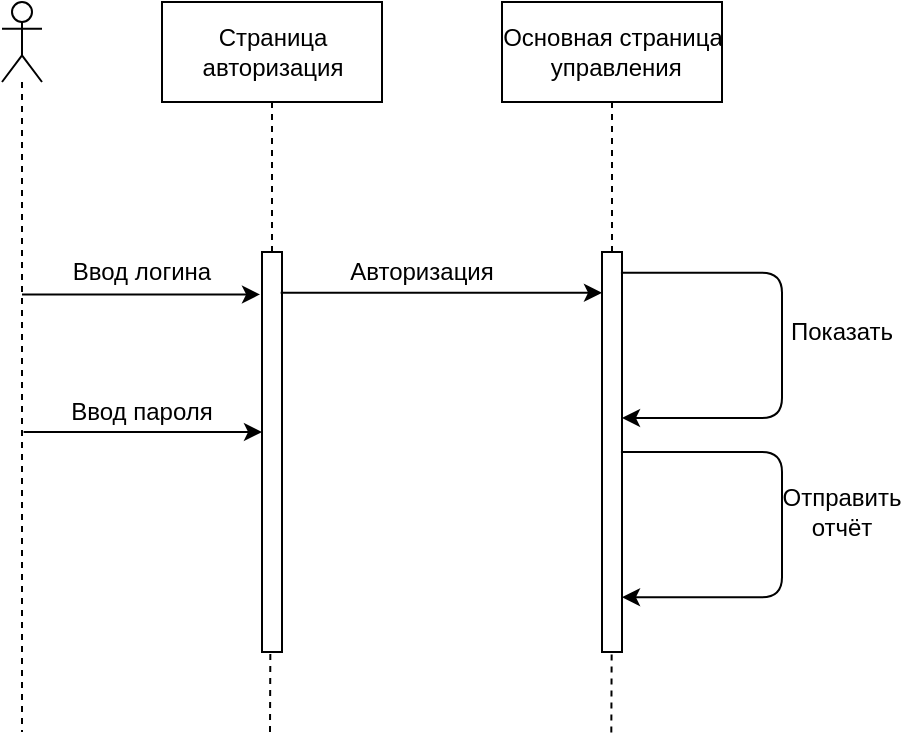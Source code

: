 <mxfile version="13.1.3" type="device"><diagram name="Page-1" id="13e1069c-82ec-6db2-03f1-153e76fe0fe0"><mxGraphModel dx="813" dy="426" grid="1" gridSize="10" guides="1" tooltips="1" connect="1" arrows="1" fold="1" page="1" pageScale="1" pageWidth="1100" pageHeight="850" background="#ffffff" math="0" shadow="0"><root><mxCell id="0"/><mxCell id="1" parent="0"/><mxCell id="4aqX-Mlz9TPG1s94ykdO-6" style="edgeStyle=orthogonalEdgeStyle;rounded=0;orthogonalLoop=1;jettySize=auto;html=1;entryX=0.5;entryY=1;entryDx=0;entryDy=0;endArrow=none;endFill=0;dashed=1;" edge="1" parent="1" source="4aqX-Mlz9TPG1s94ykdO-3" target="4aqX-Mlz9TPG1s94ykdO-4"><mxGeometry relative="1" as="geometry"/></mxCell><mxCell id="4aqX-Mlz9TPG1s94ykdO-3" value="" style="html=1;points=[];perimeter=orthogonalPerimeter;" vertex="1" parent="1"><mxGeometry x="360" y="320" width="10" height="200" as="geometry"/></mxCell><mxCell id="4aqX-Mlz9TPG1s94ykdO-4" value="Страница&lt;br&gt;авторизация" style="html=1;" vertex="1" parent="1"><mxGeometry x="310" y="195" width="110" height="50" as="geometry"/></mxCell><mxCell id="4aqX-Mlz9TPG1s94ykdO-5" value="" style="shape=umlLifeline;participant=umlActor;perimeter=lifelinePerimeter;whiteSpace=wrap;html=1;container=1;collapsible=0;recursiveResize=0;verticalAlign=top;spacingTop=36;labelBackgroundColor=#ffffff;outlineConnect=0;" vertex="1" parent="1"><mxGeometry x="230" y="195" width="20" height="365" as="geometry"/></mxCell><mxCell id="4aqX-Mlz9TPG1s94ykdO-7" value="" style="endArrow=none;dashed=1;html=1;entryX=0.417;entryY=0.999;entryDx=0;entryDy=0;entryPerimeter=0;" edge="1" parent="1" target="4aqX-Mlz9TPG1s94ykdO-3"><mxGeometry width="50" height="50" relative="1" as="geometry"><mxPoint x="364" y="560" as="sourcePoint"/><mxPoint x="330" y="590" as="targetPoint"/></mxGeometry></mxCell><mxCell id="4aqX-Mlz9TPG1s94ykdO-9" value="" style="endArrow=classic;html=1;entryX=-0.1;entryY=0.106;entryDx=0;entryDy=0;entryPerimeter=0;" edge="1" parent="1" source="4aqX-Mlz9TPG1s94ykdO-5" target="4aqX-Mlz9TPG1s94ykdO-3"><mxGeometry width="50" height="50" relative="1" as="geometry"><mxPoint x="260" y="340" as="sourcePoint"/><mxPoint x="480" y="450" as="targetPoint"/></mxGeometry></mxCell><mxCell id="4aqX-Mlz9TPG1s94ykdO-10" value="" style="endArrow=classic;html=1;entryX=-0.1;entryY=0.106;entryDx=0;entryDy=0;entryPerimeter=0;" edge="1" parent="1"><mxGeometry width="50" height="50" relative="1" as="geometry"><mxPoint x="240.81" y="410.0" as="sourcePoint"/><mxPoint x="360" y="410.0" as="targetPoint"/></mxGeometry></mxCell><mxCell id="4aqX-Mlz9TPG1s94ykdO-11" value="Ввод логина" style="text;html=1;strokeColor=none;fillColor=none;align=center;verticalAlign=middle;whiteSpace=wrap;rounded=0;" vertex="1" parent="1"><mxGeometry x="260" y="320" width="80" height="20" as="geometry"/></mxCell><mxCell id="4aqX-Mlz9TPG1s94ykdO-12" value="Ввод пароля" style="text;html=1;strokeColor=none;fillColor=none;align=center;verticalAlign=middle;whiteSpace=wrap;rounded=0;" vertex="1" parent="1"><mxGeometry x="260" y="390" width="80" height="20" as="geometry"/></mxCell><mxCell id="4aqX-Mlz9TPG1s94ykdO-13" style="edgeStyle=orthogonalEdgeStyle;rounded=0;orthogonalLoop=1;jettySize=auto;html=1;entryX=0.5;entryY=1;entryDx=0;entryDy=0;endArrow=none;endFill=0;dashed=1;" edge="1" parent="1" source="4aqX-Mlz9TPG1s94ykdO-14" target="4aqX-Mlz9TPG1s94ykdO-15"><mxGeometry relative="1" as="geometry"/></mxCell><mxCell id="4aqX-Mlz9TPG1s94ykdO-14" value="" style="html=1;points=[];perimeter=orthogonalPerimeter;" vertex="1" parent="1"><mxGeometry x="530" y="320" width="10" height="200" as="geometry"/></mxCell><mxCell id="4aqX-Mlz9TPG1s94ykdO-15" value="Основная страница&lt;br&gt;&amp;nbsp;управления" style="html=1;" vertex="1" parent="1"><mxGeometry x="480" y="195" width="110" height="50" as="geometry"/></mxCell><mxCell id="4aqX-Mlz9TPG1s94ykdO-16" value="" style="endArrow=none;dashed=1;html=1;entryX=0.417;entryY=0.999;entryDx=0;entryDy=0;entryPerimeter=0;" edge="1" parent="1"><mxGeometry width="50" height="50" relative="1" as="geometry"><mxPoint x="534.66" y="560.2" as="sourcePoint"/><mxPoint x="534.83" y="520" as="targetPoint"/></mxGeometry></mxCell><mxCell id="4aqX-Mlz9TPG1s94ykdO-17" value="" style="endArrow=classic;html=1;exitX=0.934;exitY=0.102;exitDx=0;exitDy=0;exitPerimeter=0;" edge="1" parent="1" source="4aqX-Mlz9TPG1s94ykdO-3" target="4aqX-Mlz9TPG1s94ykdO-14"><mxGeometry width="50" height="50" relative="1" as="geometry"><mxPoint x="430" y="290" as="sourcePoint"/><mxPoint x="480" y="240" as="targetPoint"/></mxGeometry></mxCell><mxCell id="4aqX-Mlz9TPG1s94ykdO-18" value="Авторизация" style="text;html=1;strokeColor=none;fillColor=none;align=center;verticalAlign=middle;whiteSpace=wrap;rounded=0;" vertex="1" parent="1"><mxGeometry x="400" y="320" width="80" height="20" as="geometry"/></mxCell><mxCell id="4aqX-Mlz9TPG1s94ykdO-21" value="" style="edgeStyle=segmentEdgeStyle;endArrow=classic;html=1;exitX=0.947;exitY=0.052;exitDx=0;exitDy=0;exitPerimeter=0;" edge="1" parent="1" source="4aqX-Mlz9TPG1s94ykdO-14" target="4aqX-Mlz9TPG1s94ykdO-14"><mxGeometry width="50" height="50" relative="1" as="geometry"><mxPoint x="540" y="402.5" as="sourcePoint"/><mxPoint x="541" y="403" as="targetPoint"/><Array as="points"><mxPoint x="620" y="330"/><mxPoint x="620" y="403"/></Array></mxGeometry></mxCell><mxCell id="4aqX-Mlz9TPG1s94ykdO-22" value="Показать" style="text;html=1;strokeColor=none;fillColor=none;align=center;verticalAlign=middle;whiteSpace=wrap;rounded=0;" vertex="1" parent="1"><mxGeometry x="630" y="350" width="40" height="20" as="geometry"/></mxCell><mxCell id="4aqX-Mlz9TPG1s94ykdO-23" value="" style="edgeStyle=segmentEdgeStyle;endArrow=classic;html=1;exitX=0.947;exitY=0.052;exitDx=0;exitDy=0;exitPerimeter=0;" edge="1" parent="1"><mxGeometry width="50" height="50" relative="1" as="geometry"><mxPoint x="539.47" y="420" as="sourcePoint"/><mxPoint x="540" y="492.6" as="targetPoint"/><Array as="points"><mxPoint x="620" y="419.6"/><mxPoint x="620" y="492.6"/></Array></mxGeometry></mxCell><mxCell id="4aqX-Mlz9TPG1s94ykdO-24" value="Отправить отчёт" style="text;html=1;strokeColor=none;fillColor=none;align=center;verticalAlign=middle;whiteSpace=wrap;rounded=0;" vertex="1" parent="1"><mxGeometry x="630" y="439.6" width="40" height="20" as="geometry"/></mxCell></root></mxGraphModel></diagram></mxfile>